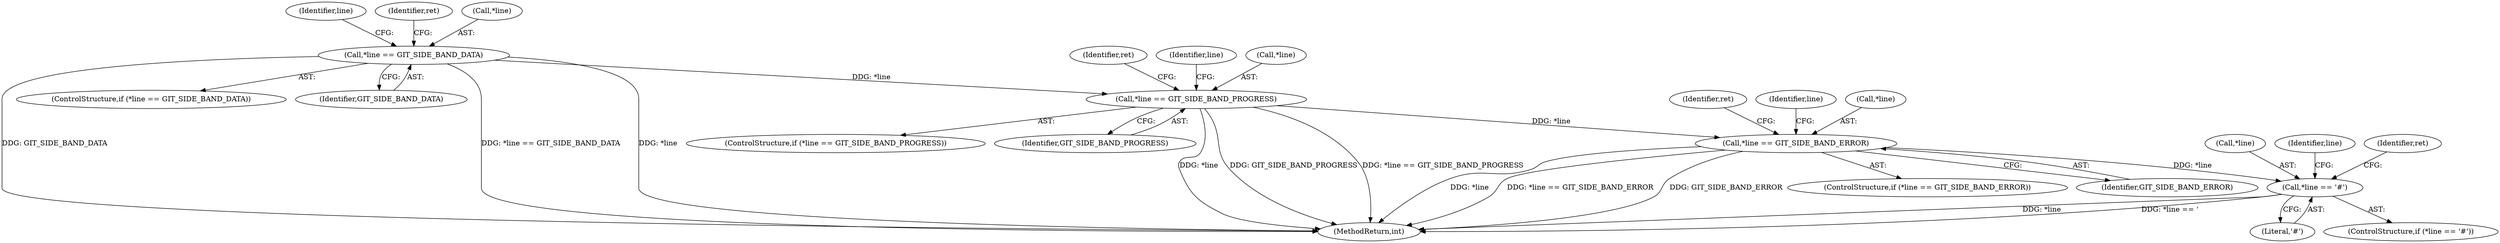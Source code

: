 digraph "0_libgit2_2fdef641fd0dd2828bd948234ae86de75221a11a@pointer" {
"1000224" [label="(Call,*line == GIT_SIDE_BAND_PROGRESS)"];
"1000212" [label="(Call,*line == GIT_SIDE_BAND_DATA)"];
"1000236" [label="(Call,*line == GIT_SIDE_BAND_ERROR)"];
"1000282" [label="(Call,*line == '#')"];
"1000224" [label="(Call,*line == GIT_SIDE_BAND_PROGRESS)"];
"1000227" [label="(Identifier,GIT_SIDE_BAND_PROGRESS)"];
"1000283" [label="(Call,*line)"];
"1000241" [label="(Identifier,ret)"];
"1000226" [label="(Identifier,line)"];
"1000239" [label="(Identifier,GIT_SIDE_BAND_ERROR)"];
"1000285" [label="(Literal,'#')"];
"1000343" [label="(MethodReturn,int)"];
"1000296" [label="(Identifier,line)"];
"1000212" [label="(Call,*line == GIT_SIDE_BAND_DATA)"];
"1000250" [label="(Identifier,line)"];
"1000211" [label="(ControlStructure,if (*line == GIT_SIDE_BAND_DATA))"];
"1000217" [label="(Identifier,ret)"];
"1000229" [label="(Identifier,ret)"];
"1000281" [label="(ControlStructure,if (*line == '#'))"];
"1000236" [label="(Call,*line == GIT_SIDE_BAND_ERROR)"];
"1000213" [label="(Call,*line)"];
"1000235" [label="(ControlStructure,if (*line == GIT_SIDE_BAND_ERROR))"];
"1000215" [label="(Identifier,GIT_SIDE_BAND_DATA)"];
"1000282" [label="(Call,*line == '#')"];
"1000237" [label="(Call,*line)"];
"1000238" [label="(Identifier,line)"];
"1000287" [label="(Identifier,ret)"];
"1000223" [label="(ControlStructure,if (*line == GIT_SIDE_BAND_PROGRESS))"];
"1000225" [label="(Call,*line)"];
"1000224" -> "1000223"  [label="AST: "];
"1000224" -> "1000227"  [label="CFG: "];
"1000225" -> "1000224"  [label="AST: "];
"1000227" -> "1000224"  [label="AST: "];
"1000229" -> "1000224"  [label="CFG: "];
"1000238" -> "1000224"  [label="CFG: "];
"1000224" -> "1000343"  [label="DDG: *line"];
"1000224" -> "1000343"  [label="DDG: GIT_SIDE_BAND_PROGRESS"];
"1000224" -> "1000343"  [label="DDG: *line == GIT_SIDE_BAND_PROGRESS"];
"1000212" -> "1000224"  [label="DDG: *line"];
"1000224" -> "1000236"  [label="DDG: *line"];
"1000212" -> "1000211"  [label="AST: "];
"1000212" -> "1000215"  [label="CFG: "];
"1000213" -> "1000212"  [label="AST: "];
"1000215" -> "1000212"  [label="AST: "];
"1000217" -> "1000212"  [label="CFG: "];
"1000226" -> "1000212"  [label="CFG: "];
"1000212" -> "1000343"  [label="DDG: *line == GIT_SIDE_BAND_DATA"];
"1000212" -> "1000343"  [label="DDG: *line"];
"1000212" -> "1000343"  [label="DDG: GIT_SIDE_BAND_DATA"];
"1000236" -> "1000235"  [label="AST: "];
"1000236" -> "1000239"  [label="CFG: "];
"1000237" -> "1000236"  [label="AST: "];
"1000239" -> "1000236"  [label="AST: "];
"1000241" -> "1000236"  [label="CFG: "];
"1000250" -> "1000236"  [label="CFG: "];
"1000236" -> "1000343"  [label="DDG: *line"];
"1000236" -> "1000343"  [label="DDG: *line == GIT_SIDE_BAND_ERROR"];
"1000236" -> "1000343"  [label="DDG: GIT_SIDE_BAND_ERROR"];
"1000236" -> "1000282"  [label="DDG: *line"];
"1000282" -> "1000281"  [label="AST: "];
"1000282" -> "1000285"  [label="CFG: "];
"1000283" -> "1000282"  [label="AST: "];
"1000285" -> "1000282"  [label="AST: "];
"1000287" -> "1000282"  [label="CFG: "];
"1000296" -> "1000282"  [label="CFG: "];
"1000282" -> "1000343"  [label="DDG: *line == '"];
"1000282" -> "1000343"  [label="DDG: *line"];
}
